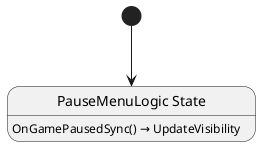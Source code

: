 @startuml PauseMenuLogic
state "PauseMenuLogic State" as Vardag_PauseMenuLogic_State
Vardag_PauseMenuLogic_State : OnGamePausedSync() → UpdateVisibility

[*] --> Vardag_PauseMenuLogic_State
@enduml
